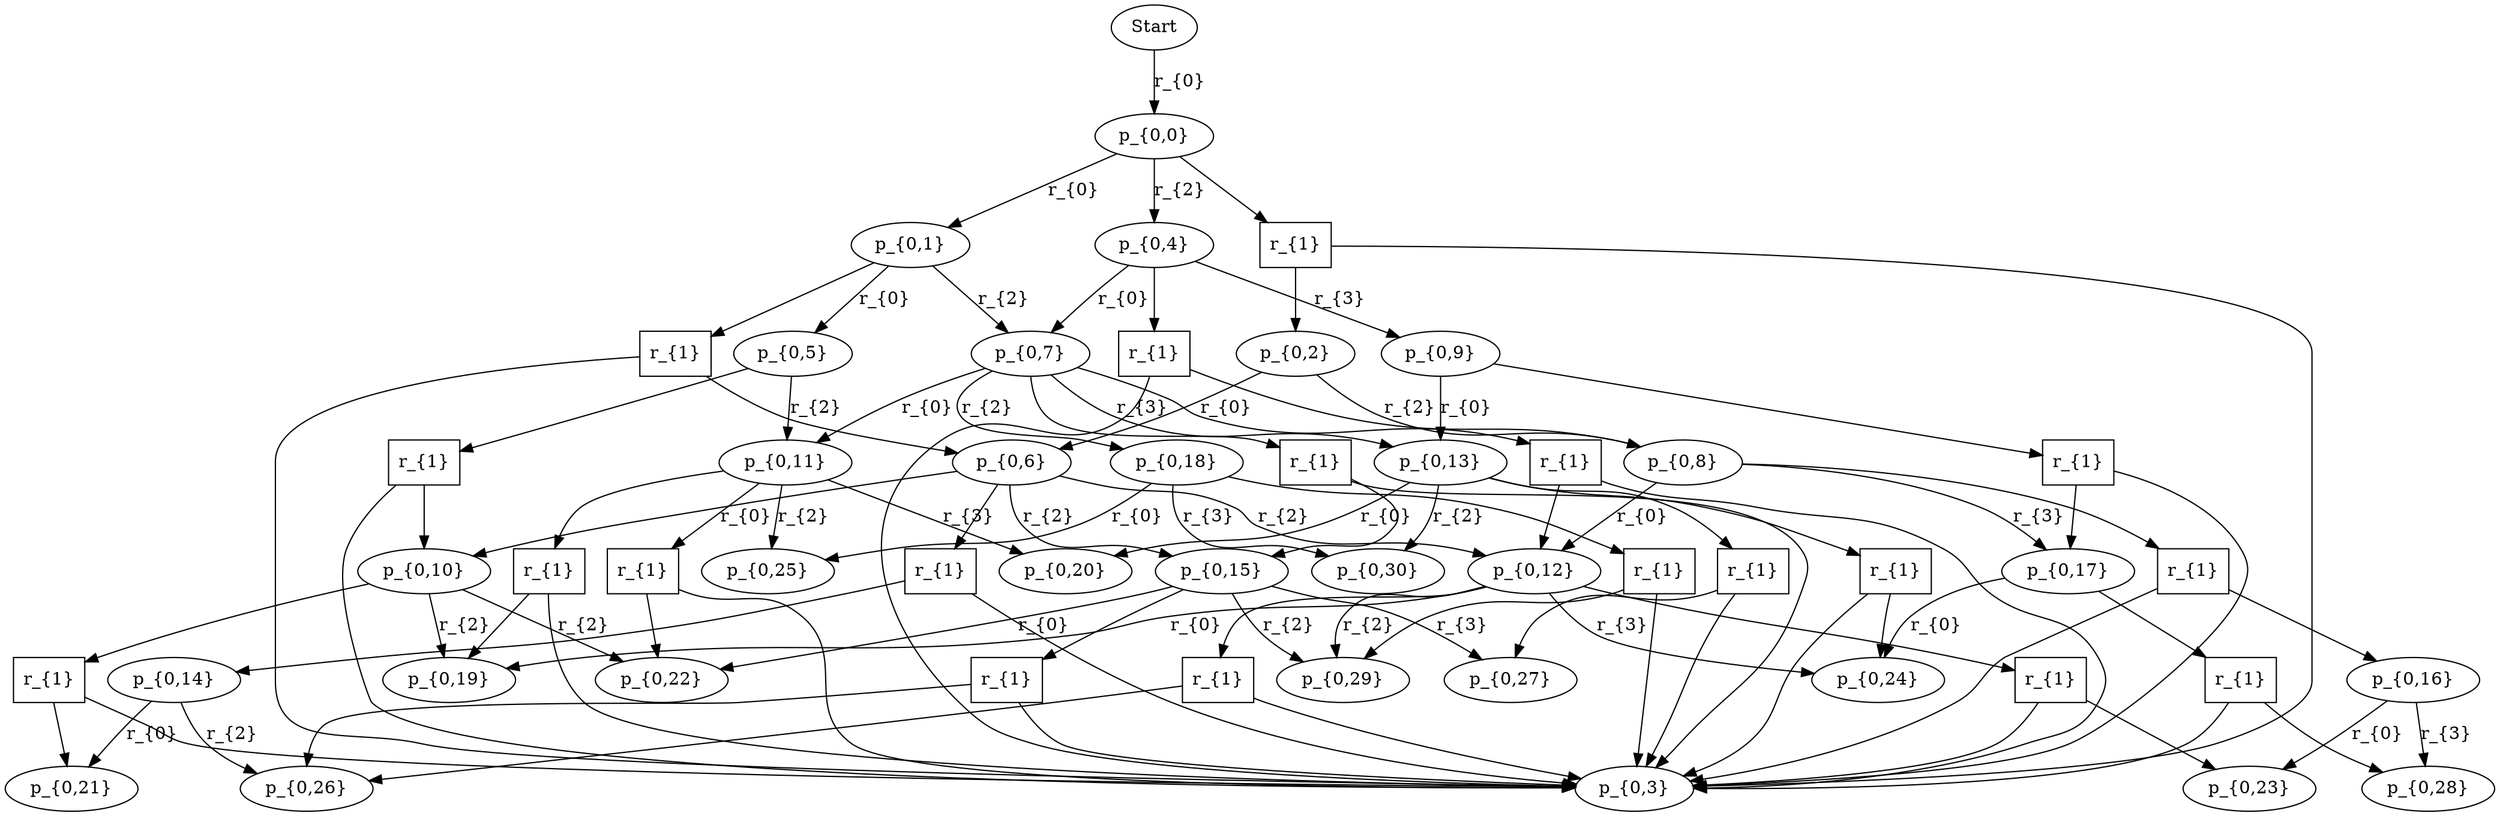 digraph g {

// id = 0, graphName = Start
"0-0" [ shape=ellipse label="Start" ];
// id = 1, graphName = p_{0,0}
"1-0" [ shape=ellipse label="p_{0,0}" ];
// id = 3, graphName = p_{0,1}
"3-0" [ shape=ellipse label="p_{0,1}" ];
// id = 5, graphName = p_{0,2}
"5-0" [ shape=ellipse label="p_{0,2}" ];
// id = 6, graphName = p_{0,3}
"6-0" [ shape=ellipse label="p_{0,3}" ];
// id = 8, graphName = p_{0,4}
"8-0" [ shape=ellipse label="p_{0,4}" ];
// id = 10, graphName = p_{0,5}
"10-0" [ shape=ellipse label="p_{0,5}" ];
// id = 12, graphName = p_{0,6}
"12-0" [ shape=ellipse label="p_{0,6}" ];
// id = 14, graphName = p_{0,7}
"14-0" [ shape=ellipse label="p_{0,7}" ];
// id = 17, graphName = p_{0,8}
"17-0" [ shape=ellipse label="p_{0,8}" ];
// id = 21, graphName = p_{0,9}
"21-0" [ shape=ellipse label="p_{0,9}" ];
// id = 23, graphName = p_{0,10}
"23-0" [ shape=ellipse label="p_{0,10}" ];
// id = 25, graphName = p_{0,11}
"25-0" [ shape=ellipse label="p_{0,11}" ];
// id = 27, graphName = p_{0,12}
"27-0" [ shape=ellipse label="p_{0,12}" ];
// id = 29, graphName = p_{0,13}
"29-0" [ shape=ellipse label="p_{0,13}" ];
// id = 32, graphName = p_{0,14}
"32-0" [ shape=ellipse label="p_{0,14}" ];
// id = 35, graphName = p_{0,15}
"35-0" [ shape=ellipse label="p_{0,15}" ];
// id = 37, graphName = p_{0,16}
"37-0" [ shape=ellipse label="p_{0,16}" ];
// id = 39, graphName = p_{0,17}
"39-0" [ shape=ellipse label="p_{0,17}" ];
// id = 44, graphName = p_{0,18}
"44-0" [ shape=ellipse label="p_{0,18}" ];
// id = 48, graphName = p_{0,19}
"48-0" [ shape=ellipse label="p_{0,19}" ];
// id = 50, graphName = p_{0,20}
"50-0" [ shape=ellipse label="p_{0,20}" ];
// id = 52, graphName = p_{0,21}
"52-0" [ shape=ellipse label="p_{0,21}" ];
// id = 54, graphName = p_{0,22}
"54-0" [ shape=ellipse label="p_{0,22}" ];
// id = 56, graphName = p_{0,23}
"56-0" [ shape=ellipse label="p_{0,23}" ];
// id = 58, graphName = p_{0,24}
"58-0" [ shape=ellipse label="p_{0,24}" ];
// id = 60, graphName = p_{0,25}
"60-0" [ shape=ellipse label="p_{0,25}" ];
// id = 66, graphName = p_{0,26}
"66-0" [ shape=ellipse label="p_{0,26}" ];
// id = 69, graphName = p_{0,27}
"69-0" [ shape=ellipse label="p_{0,27}" ];
// id = 72, graphName = p_{0,28}
"72-0" [ shape=ellipse label="p_{0,28}" ];
// id = 74, graphName = p_{0,29}
"74-0" [ shape=ellipse label="p_{0,29}" ];
// id = 80, graphName = p_{0,30}
"80-0" [ shape=ellipse label="p_{0,30}" ];
// id = 7{ 'p_{0,0}' }, 'RemoveSingleR', { 'p_{0,2}' 'p_{0,3}' }
"7-0" [ shape=box label="r_{1}" ];
// id = 16{ 'p_{0,1}' }, 'RemoveSingleR', { 'p_{0,3}' 'p_{0,6}' }
"16-0" [ shape=box label="r_{1}" ];
// id = 18{ 'p_{0,4}' }, 'RemoveSingleR', { 'p_{0,3}' 'p_{0,8}' }
"18-0" [ shape=box label="r_{1}" ];
// id = 31{ 'p_{0,5}' }, 'RemoveSingleR', { 'p_{0,3}' 'p_{0,10}' }
"31-0" [ shape=box label="r_{1}" ];
// id = 33{ 'p_{0,6}' }, 'RemoveSingleR', { 'p_{0,3}' 'p_{0,14}' }
"33-0" [ shape=box label="r_{1}" ];
// id = 34{ 'p_{0,7}' }, 'RemoveSingleR', { 'p_{0,3}' 'p_{0,12}' }
"34-0" [ shape=box label="r_{1}" ];
// id = 36{ 'p_{0,7}' }, 'RemoveSingleR', { 'p_{0,3}' 'p_{0,15}' }
"36-0" [ shape=box label="r_{1}" ];
// id = 38{ 'p_{0,8}' }, 'RemoveSingleR', { 'p_{0,3}' 'p_{0,16}' }
"38-0" [ shape=box label="r_{1}" ];
// id = 40{ 'p_{0,9}' }, 'RemoveSingleR', { 'p_{0,3}' 'p_{0,17}' }
"40-0" [ shape=box label="r_{1}" ];
// id = 62{ 'p_{0,10}' }, 'RemoveSingleR', { 'p_{0,3}' 'p_{0,21}' }
"62-0" [ shape=box label="r_{1}" ];
// id = 63{ 'p_{0,11}' }, 'RemoveSingleR', { 'p_{0,3}' 'p_{0,19}' }
"63-0" [ shape=box label="r_{1}" ];
// id = 64{ 'p_{0,11}' }, 'RemoveSingleR', { 'p_{0,3}' 'p_{0,22}' }
"64-0" [ shape=box label="r_{1}" ];
// id = 65{ 'p_{0,12}' }, 'RemoveSingleR', { 'p_{0,3}' 'p_{0,23}' }
"65-0" [ shape=box label="r_{1}" ];
// id = 67{ 'p_{0,12}' }, 'RemoveSingleR', { 'p_{0,3}' 'p_{0,26}' }
"67-0" [ shape=box label="r_{1}" ];
// id = 68{ 'p_{0,13}' }, 'RemoveSingleR', { 'p_{0,3}' 'p_{0,24}' }
"68-0" [ shape=box label="r_{1}" ];
// id = 70{ 'p_{0,13}' }, 'RemoveSingleR', { 'p_{0,3}' 'p_{0,27}' }
"70-0" [ shape=box label="r_{1}" ];
// id = 71{ 'p_{0,15}' }, 'RemoveSingleR', { 'p_{0,3}' 'p_{0,26}' }
"71-0" [ shape=box label="r_{1}" ];
// id = 73{ 'p_{0,17}' }, 'RemoveSingleR', { 'p_{0,3}' 'p_{0,28}' }
"73-0" [ shape=box label="r_{1}" ];
// id = 75{ 'p_{0,18}' }, 'RemoveSingleR', { 'p_{0,3}' 'p_{0,29}' }
"75-0" [ shape=box label="r_{1}" ];
// id = 2{ 'Start' }, 'Mark for conversion', { 'p_{0,0}' }
"0-0" -> "1-0" [ label="r_{0}" ];
// id = 4{ 'p_{0,0}' }, 'Mark for conversion', { 'p_{0,1}' }
"1-0" -> "3-0" [ label="r_{0}" ];
// id = 7{ 'p_{0,0}' }, 'RemoveSingleR', { 'p_{0,2}' 'p_{0,3}' }
"1-0" -> "7-0" [ ];
"7-0" -> "5-0" [ ];
"7-0" -> "6-0" [ ];
// id = 9{ 'p_{0,0}' }, 'reattachExternalEdge', { 'p_{0,4}' }
"1-0" -> "8-0" [ label="r_{2}" ];
// id = 11{ 'p_{0,1}' }, 'Mark for conversion', { 'p_{0,5}' }
"3-0" -> "10-0" [ label="r_{0}" ];
// id = 13{ 'p_{0,2}' }, 'Mark for conversion', { 'p_{0,6}' }
"5-0" -> "12-0" [ label="r_{0}" ];
// id = 15{ 'p_{0,4}' }, 'Mark for conversion', { 'p_{0,7}' }
"8-0" -> "14-0" [ label="r_{0}" ];
// id = 16{ 'p_{0,1}' }, 'RemoveSingleR', { 'p_{0,3}' 'p_{0,6}' }
"3-0" -> "16-0" [ ];
"16-0" -> "6-0" [ ];
"16-0" -> "12-0" [ ];
// id = 18{ 'p_{0,4}' }, 'RemoveSingleR', { 'p_{0,3}' 'p_{0,8}' }
"8-0" -> "18-0" [ ];
"18-0" -> "6-0" [ ];
"18-0" -> "17-0" [ ];
// id = 19{ 'p_{0,1}' }, 'reattachExternalEdge', { 'p_{0,7}' }
"3-0" -> "14-0" [ label="r_{2}" ];
// id = 20{ 'p_{0,2}' }, 'reattachExternalEdge', { 'p_{0,8}' }
"5-0" -> "17-0" [ label="r_{2}" ];
// id = 22{ 'p_{0,4}' }, 'removeAlreadyAttached', { 'p_{0,9}' }
"8-0" -> "21-0" [ label="r_{3}" ];
// id = 24{ 'p_{0,6}' }, 'Mark for conversion', { 'p_{0,10}' }
"12-0" -> "23-0" [ label="r_{0}" ];
// id = 26{ 'p_{0,7}' }, 'Mark for conversion', { 'p_{0,11}' }
"14-0" -> "25-0" [ label="r_{0}" ];
// id = 28{ 'p_{0,8}' }, 'Mark for conversion', { 'p_{0,12}' }
"17-0" -> "27-0" [ label="r_{0}" ];
// id = 30{ 'p_{0,9}' }, 'Mark for conversion', { 'p_{0,13}' }
"21-0" -> "29-0" [ label="r_{0}" ];
// id = 31{ 'p_{0,5}' }, 'RemoveSingleR', { 'p_{0,3}' 'p_{0,10}' }
"10-0" -> "31-0" [ ];
"31-0" -> "6-0" [ ];
"31-0" -> "23-0" [ ];
// id = 33{ 'p_{0,6}' }, 'RemoveSingleR', { 'p_{0,3}' 'p_{0,14}' }
"12-0" -> "33-0" [ ];
"33-0" -> "6-0" [ ];
"33-0" -> "32-0" [ ];
// id = 34{ 'p_{0,7}' }, 'RemoveSingleR', { 'p_{0,3}' 'p_{0,12}' }
"14-0" -> "34-0" [ ];
"34-0" -> "6-0" [ ];
"34-0" -> "27-0" [ ];
// id = 36{ 'p_{0,7}' }, 'RemoveSingleR', { 'p_{0,3}' 'p_{0,15}' }
"14-0" -> "36-0" [ ];
"36-0" -> "6-0" [ ];
"36-0" -> "35-0" [ ];
// id = 38{ 'p_{0,8}' }, 'RemoveSingleR', { 'p_{0,3}' 'p_{0,16}' }
"17-0" -> "38-0" [ ];
"38-0" -> "6-0" [ ];
"38-0" -> "37-0" [ ];
// id = 40{ 'p_{0,9}' }, 'RemoveSingleR', { 'p_{0,3}' 'p_{0,17}' }
"21-0" -> "40-0" [ ];
"40-0" -> "6-0" [ ];
"40-0" -> "39-0" [ ];
// id = 41{ 'p_{0,5}' }, 'reattachExternalEdge', { 'p_{0,11}' }
"10-0" -> "25-0" [ label="r_{2}" ];
// id = 42{ 'p_{0,6}' }, 'reattachExternalEdge', { 'p_{0,12}' }
"12-0" -> "27-0" [ label="r_{2}" ];
// id = 43{ 'p_{0,6}' }, 'reattachExternalEdge', { 'p_{0,15}' }
"12-0" -> "35-0" [ label="r_{2}" ];
// id = 45{ 'p_{0,7}' }, 'reattachExternalEdge', { 'p_{0,18}' }
"14-0" -> "44-0" [ label="r_{2}" ];
// id = 46{ 'p_{0,7}' }, 'removeAlreadyAttached', { 'p_{0,13}' }
"14-0" -> "29-0" [ label="r_{3}" ];
// id = 47{ 'p_{0,8}' }, 'removeAlreadyAttached', { 'p_{0,17}' }
"17-0" -> "39-0" [ label="r_{3}" ];
// id = 49{ 'p_{0,12}' }, 'Mark for conversion', { 'p_{0,19}' }
"27-0" -> "48-0" [ label="r_{0}" ];
// id = 51{ 'p_{0,13}' }, 'Mark for conversion', { 'p_{0,20}' }
"29-0" -> "50-0" [ label="r_{0}" ];
// id = 53{ 'p_{0,14}' }, 'Mark for conversion', { 'p_{0,21}' }
"32-0" -> "52-0" [ label="r_{0}" ];
// id = 55{ 'p_{0,15}' }, 'Mark for conversion', { 'p_{0,22}' }
"35-0" -> "54-0" [ label="r_{0}" ];
// id = 57{ 'p_{0,16}' }, 'Mark for conversion', { 'p_{0,23}' }
"37-0" -> "56-0" [ label="r_{0}" ];
// id = 59{ 'p_{0,17}' }, 'Mark for conversion', { 'p_{0,24}' }
"39-0" -> "58-0" [ label="r_{0}" ];
// id = 61{ 'p_{0,18}' }, 'Mark for conversion', { 'p_{0,25}' }
"44-0" -> "60-0" [ label="r_{0}" ];
// id = 62{ 'p_{0,10}' }, 'RemoveSingleR', { 'p_{0,3}' 'p_{0,21}' }
"23-0" -> "62-0" [ ];
"62-0" -> "6-0" [ ];
"62-0" -> "52-0" [ ];
// id = 63{ 'p_{0,11}' }, 'RemoveSingleR', { 'p_{0,3}' 'p_{0,19}' }
"25-0" -> "63-0" [ ];
"63-0" -> "6-0" [ ];
"63-0" -> "48-0" [ ];
// id = 64{ 'p_{0,11}' }, 'RemoveSingleR', { 'p_{0,3}' 'p_{0,22}' }
"25-0" -> "64-0" [ ];
"64-0" -> "6-0" [ ];
"64-0" -> "54-0" [ ];
// id = 65{ 'p_{0,12}' }, 'RemoveSingleR', { 'p_{0,3}' 'p_{0,23}' }
"27-0" -> "65-0" [ ];
"65-0" -> "6-0" [ ];
"65-0" -> "56-0" [ ];
// id = 67{ 'p_{0,12}' }, 'RemoveSingleR', { 'p_{0,3}' 'p_{0,26}' }
"27-0" -> "67-0" [ ];
"67-0" -> "6-0" [ ];
"67-0" -> "66-0" [ ];
// id = 68{ 'p_{0,13}' }, 'RemoveSingleR', { 'p_{0,3}' 'p_{0,24}' }
"29-0" -> "68-0" [ ];
"68-0" -> "6-0" [ ];
"68-0" -> "58-0" [ ];
// id = 70{ 'p_{0,13}' }, 'RemoveSingleR', { 'p_{0,3}' 'p_{0,27}' }
"29-0" -> "70-0" [ ];
"70-0" -> "6-0" [ ];
"70-0" -> "69-0" [ ];
// id = 71{ 'p_{0,15}' }, 'RemoveSingleR', { 'p_{0,3}' 'p_{0,26}' }
"35-0" -> "71-0" [ ];
"71-0" -> "6-0" [ ];
"71-0" -> "66-0" [ ];
// id = 73{ 'p_{0,17}' }, 'RemoveSingleR', { 'p_{0,3}' 'p_{0,28}' }
"39-0" -> "73-0" [ ];
"73-0" -> "6-0" [ ];
"73-0" -> "72-0" [ ];
// id = 75{ 'p_{0,18}' }, 'RemoveSingleR', { 'p_{0,3}' 'p_{0,29}' }
"44-0" -> "75-0" [ ];
"75-0" -> "6-0" [ ];
"75-0" -> "74-0" [ ];
// id = 76{ 'p_{0,10}' }, 'reattachExternalEdge', { 'p_{0,19}' }
"23-0" -> "48-0" [ label="r_{2}" ];
// id = 77{ 'p_{0,10}' }, 'reattachExternalEdge', { 'p_{0,22}' }
"23-0" -> "54-0" [ label="r_{2}" ];
// id = 78{ 'p_{0,11}' }, 'reattachExternalEdge', { 'p_{0,25}' }
"25-0" -> "60-0" [ label="r_{2}" ];
// id = 79{ 'p_{0,12}' }, 'reattachExternalEdge', { 'p_{0,29}' }
"27-0" -> "74-0" [ label="r_{2}" ];
// id = 81{ 'p_{0,13}' }, 'reattachExternalEdge', { 'p_{0,30}' }
"29-0" -> "80-0" [ label="r_{2}" ];
// id = 82{ 'p_{0,14}' }, 'reattachExternalEdge', { 'p_{0,26}' }
"32-0" -> "66-0" [ label="r_{2}" ];
// id = 83{ 'p_{0,15}' }, 'reattachExternalEdge', { 'p_{0,29}' }
"35-0" -> "74-0" [ label="r_{2}" ];
// id = 84{ 'p_{0,11}' }, 'removeAlreadyAttached', { 'p_{0,20}' }
"25-0" -> "50-0" [ label="r_{3}" ];
// id = 85{ 'p_{0,12}' }, 'removeAlreadyAttached', { 'p_{0,24}' }
"27-0" -> "58-0" [ label="r_{3}" ];
// id = 86{ 'p_{0,15}' }, 'removeAlreadyAttached', { 'p_{0,27}' }
"35-0" -> "69-0" [ label="r_{3}" ];
// id = 87{ 'p_{0,16}' }, 'removeAlreadyAttached', { 'p_{0,28}' }
"37-0" -> "72-0" [ label="r_{3}" ];
// id = 88{ 'p_{0,18}' }, 'removeAlreadyAttached', { 'p_{0,30}' }
"44-0" -> "80-0" [ label="r_{3}" ];
}
